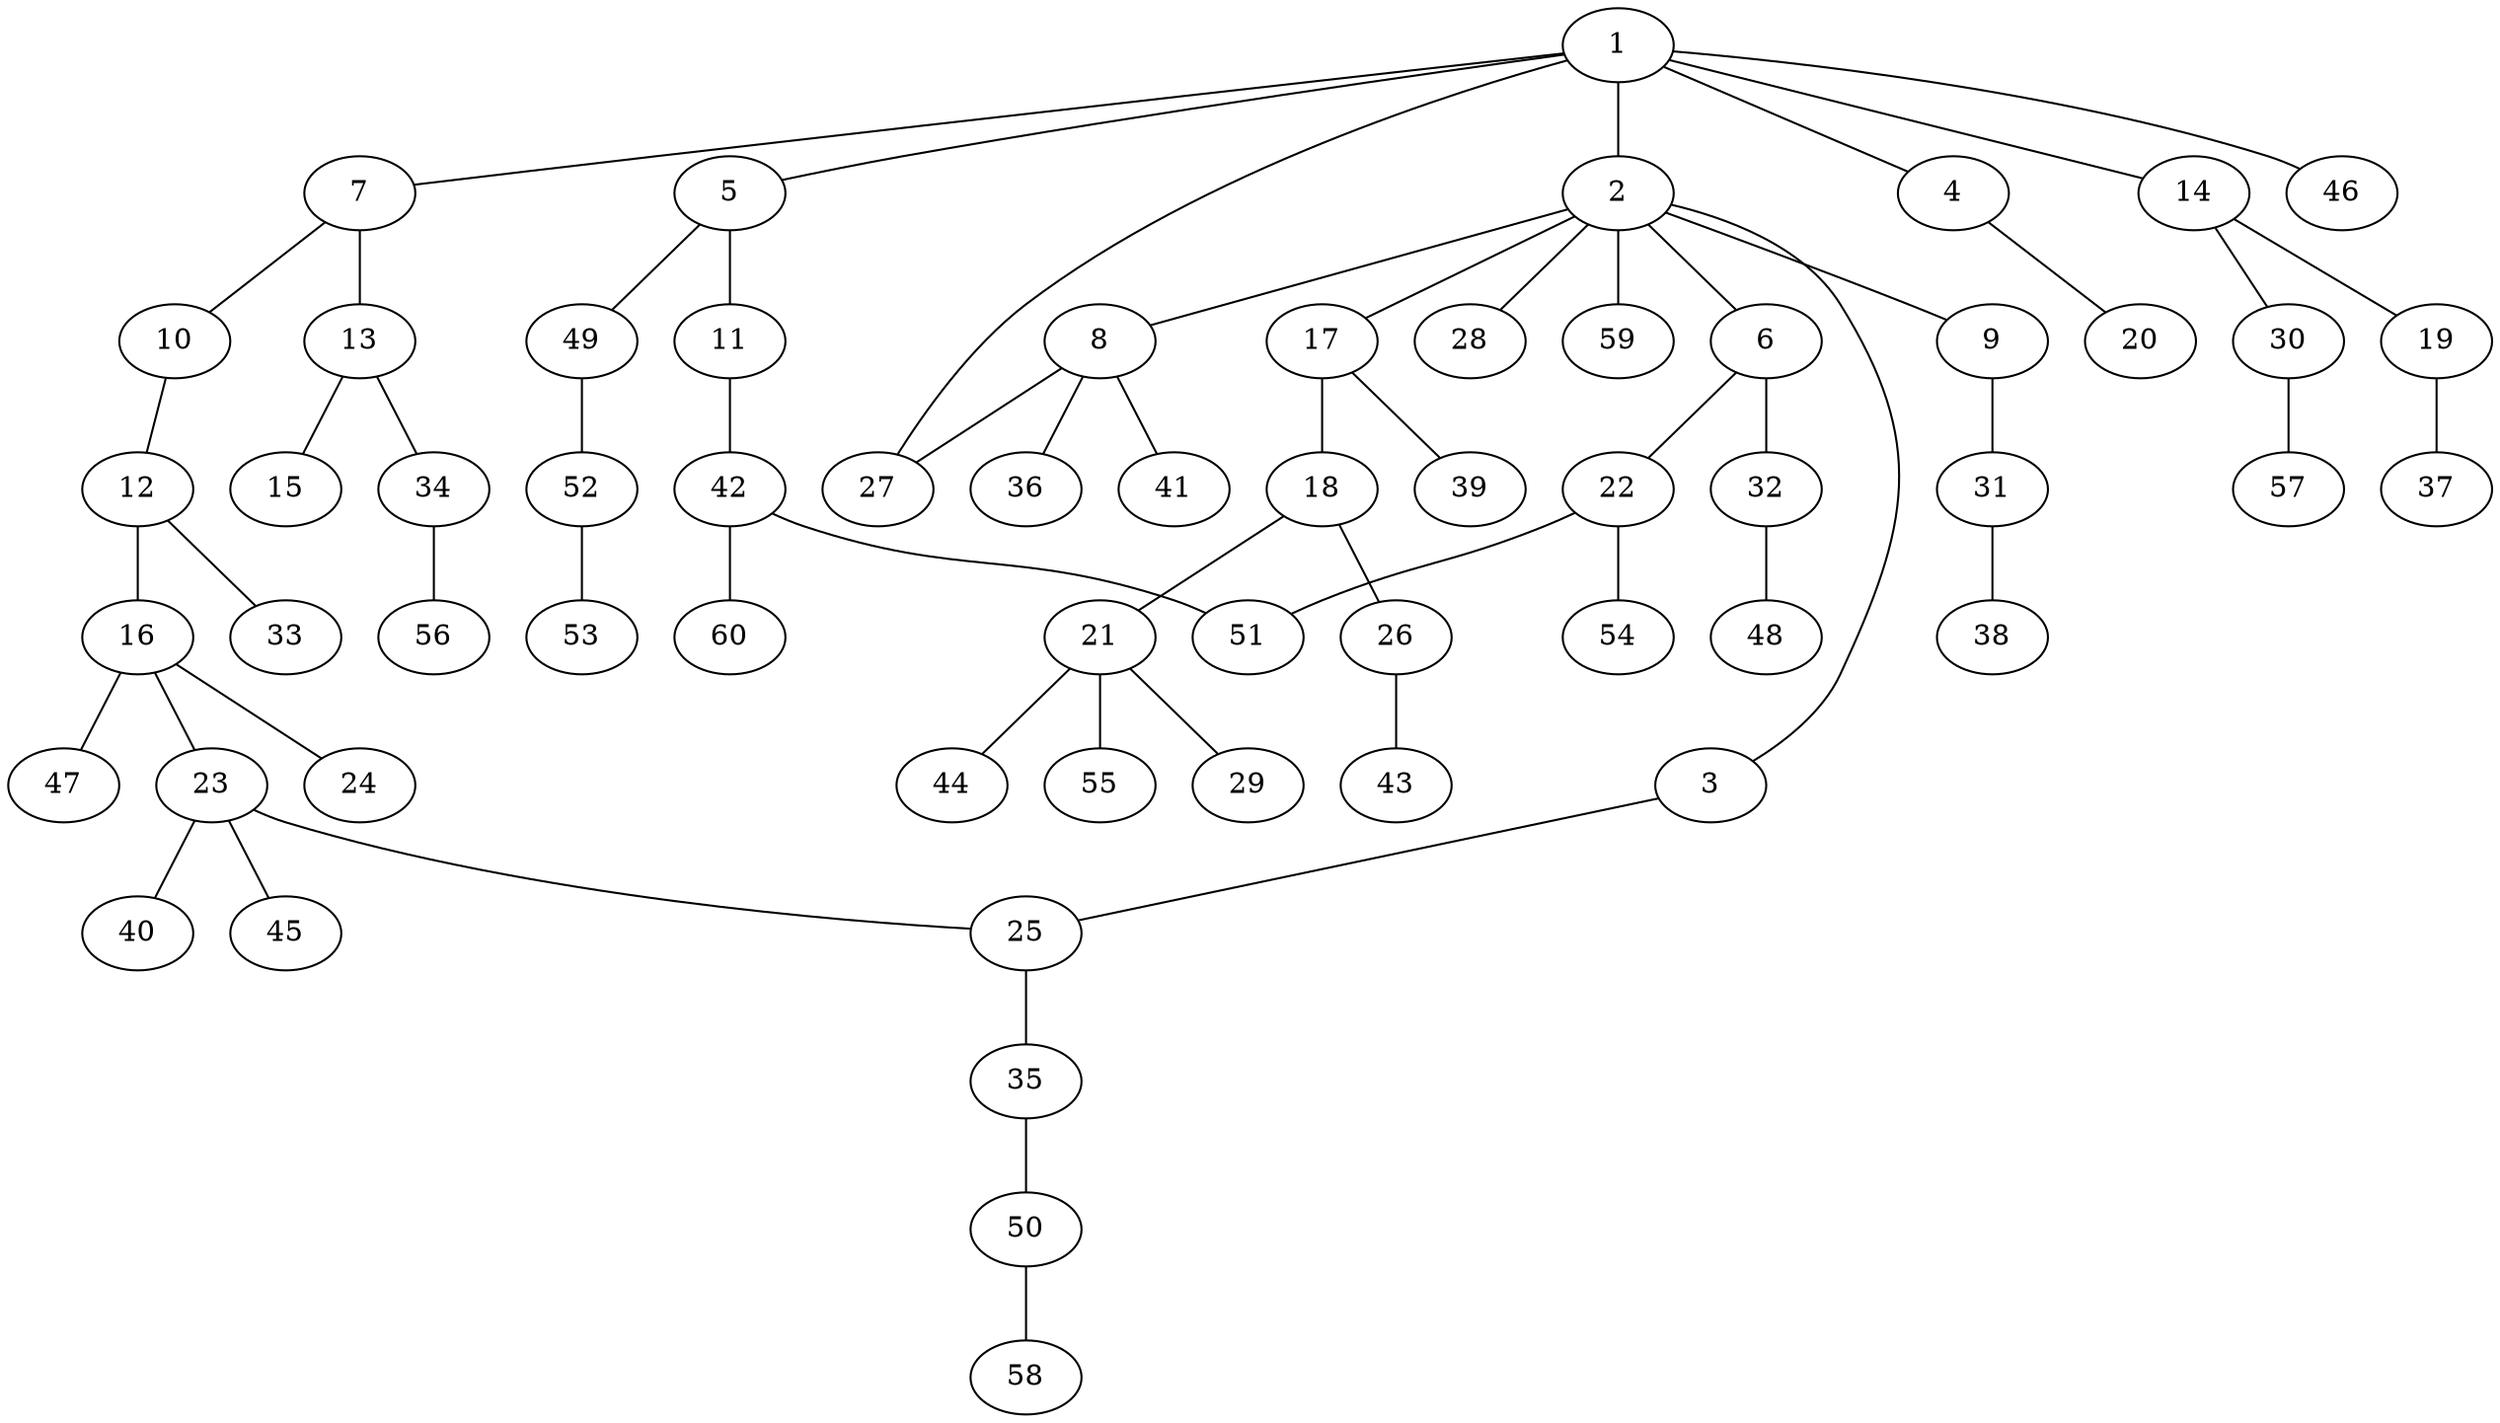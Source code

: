 graph graphname {1--2
1--4
1--5
1--7
1--14
1--27
1--46
2--3
2--6
2--8
2--9
2--17
2--28
2--59
3--25
4--20
5--11
5--49
6--22
6--32
7--10
7--13
8--27
8--36
8--41
9--31
10--12
11--42
12--16
12--33
13--15
13--34
14--19
14--30
16--23
16--24
16--47
17--18
17--39
18--21
18--26
19--37
21--29
21--44
21--55
22--51
22--54
23--25
23--40
23--45
25--35
26--43
30--57
31--38
32--48
34--56
35--50
42--51
42--60
49--52
50--58
52--53
}
